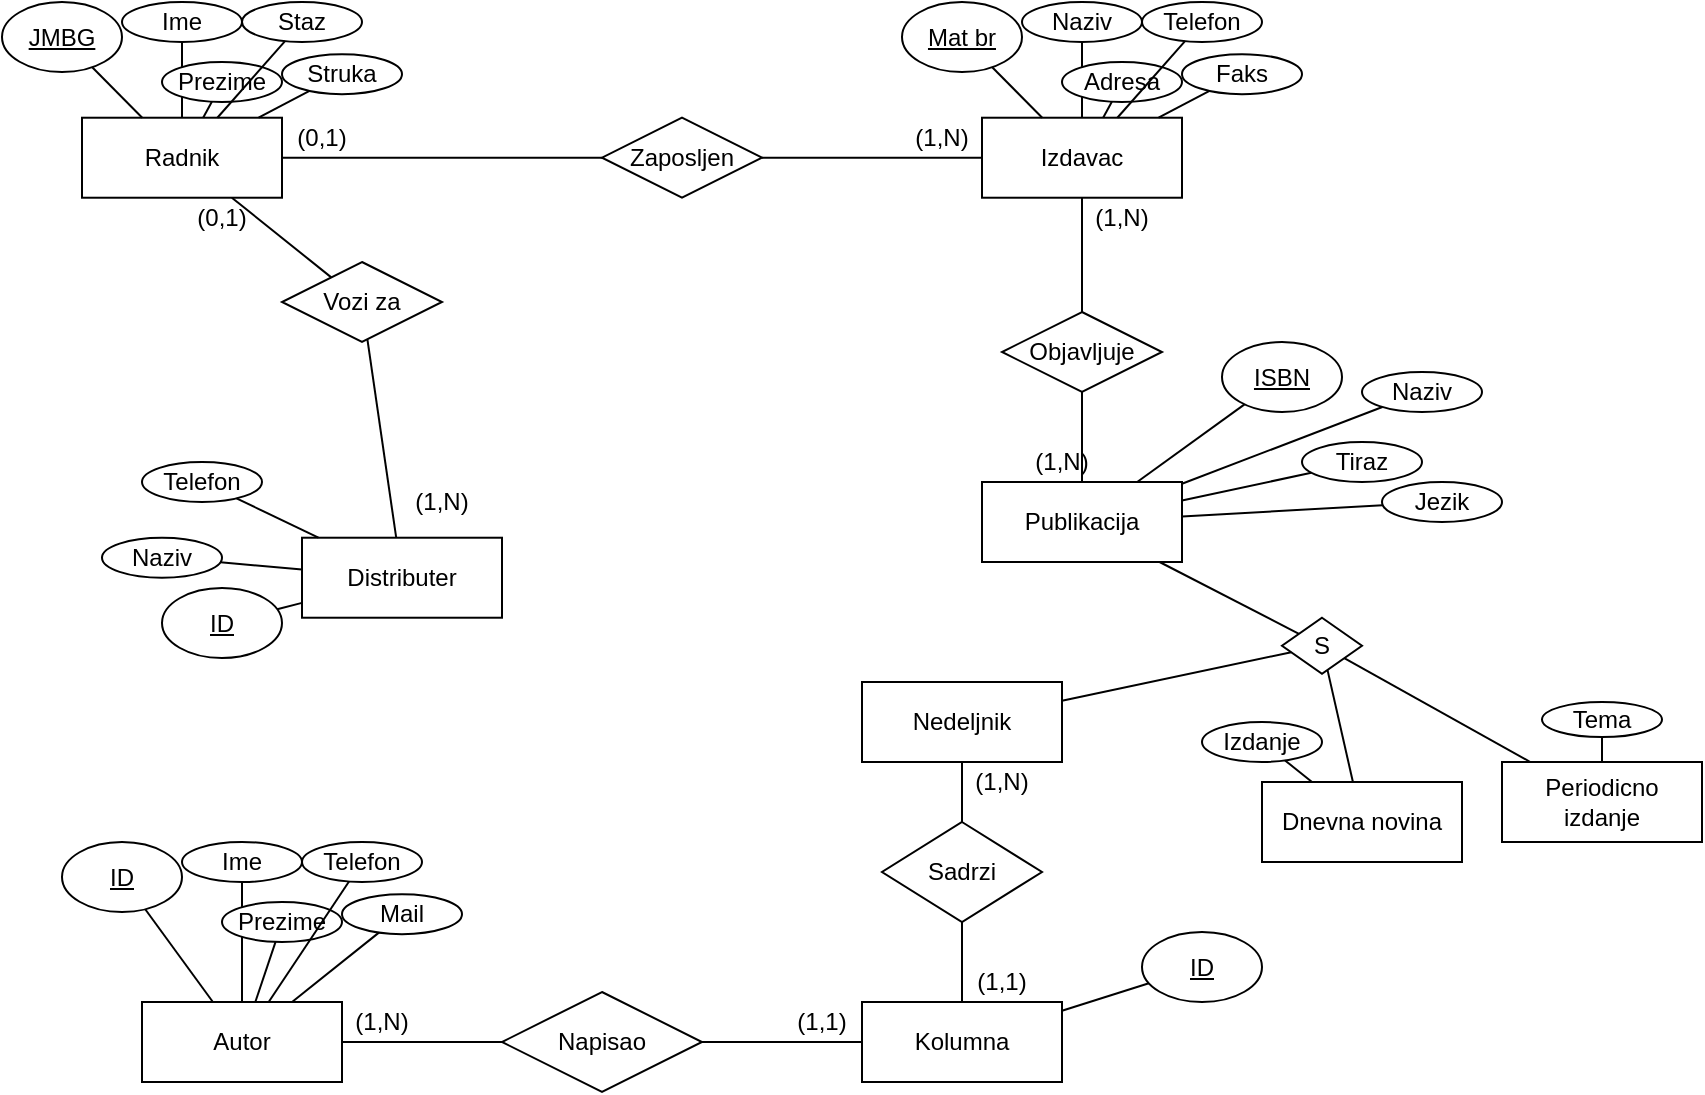 <mxfile version="14.9.6" type="device"><diagram id="qLZ4o5DSCHNd_SbKw-yM" name="Page-1"><mxGraphModel dx="1069" dy="2217" grid="1" gridSize="10" guides="1" tooltips="1" connect="1" arrows="1" fold="1" page="1" pageScale="1" pageWidth="900" pageHeight="1600" math="0" shadow="0"><root><mxCell id="0"/><mxCell id="1" parent="0"/><mxCell id="eoc7BjxN7FBIqzUyYc_B-33" value="Radnik" style="whiteSpace=wrap;html=1;align=center;" parent="1" vertex="1"><mxGeometry x="40" y="-1542.14" width="100" height="40" as="geometry"/></mxCell><mxCell id="eoc7BjxN7FBIqzUyYc_B-36" value="Ime" style="ellipse;whiteSpace=wrap;html=1;align=center;" parent="1" vertex="1"><mxGeometry x="60" y="-1600" width="60" height="20" as="geometry"/></mxCell><mxCell id="eoc7BjxN7FBIqzUyYc_B-37" value="" style="endArrow=none;html=1;rounded=0;" parent="1" source="eoc7BjxN7FBIqzUyYc_B-36" target="eoc7BjxN7FBIqzUyYc_B-33" edge="1"><mxGeometry relative="1" as="geometry"><mxPoint x="250" y="-1570" as="sourcePoint"/><mxPoint x="120.0" y="-1500" as="targetPoint"/></mxGeometry></mxCell><mxCell id="eoc7BjxN7FBIqzUyYc_B-44" value="" style="endArrow=none;html=1;rounded=0;" parent="1" source="eoc7BjxN7FBIqzUyYc_B-45" target="eoc7BjxN7FBIqzUyYc_B-33" edge="1"><mxGeometry relative="1" as="geometry"><mxPoint x="-5.712" y="-1561.207" as="sourcePoint"/><mxPoint x="20.0" y="-1490" as="targetPoint"/></mxGeometry></mxCell><mxCell id="eoc7BjxN7FBIqzUyYc_B-45" value="JMBG" style="ellipse;whiteSpace=wrap;html=1;align=center;fontStyle=4;" parent="1" vertex="1"><mxGeometry y="-1600" width="60" height="35" as="geometry"/></mxCell><mxCell id="kMlMsmgEVaNLuAxgL0SV-3" value="" style="endArrow=none;html=1;rounded=0;" parent="1" source="eoc7BjxN7FBIqzUyYc_B-33" target="ChYnK96j2KW71w2epP9x-31" edge="1"><mxGeometry relative="1" as="geometry"><mxPoint x="110" y="-1460" as="sourcePoint"/><mxPoint x="611.849" y="-1575.291" as="targetPoint"/></mxGeometry></mxCell><mxCell id="v1UpRoODye4BNZnUM3uu-35" value="(0,1)" style="text;html=1;strokeColor=none;fillColor=none;align=center;verticalAlign=middle;whiteSpace=wrap;rounded=0;" parent="1" vertex="1"><mxGeometry x="140" y="-1542.14" width="40" height="20" as="geometry"/></mxCell><mxCell id="ChYnK96j2KW71w2epP9x-1" value="Prezime" style="ellipse;whiteSpace=wrap;html=1;align=center;" vertex="1" parent="1"><mxGeometry x="80" y="-1570" width="60" height="20" as="geometry"/></mxCell><mxCell id="ChYnK96j2KW71w2epP9x-2" value="" style="endArrow=none;html=1;rounded=0;" edge="1" parent="1" source="ChYnK96j2KW71w2epP9x-1" target="eoc7BjxN7FBIqzUyYc_B-33"><mxGeometry relative="1" as="geometry"><mxPoint x="260" y="-1560" as="sourcePoint"/><mxPoint x="100" y="-1532.14" as="targetPoint"/></mxGeometry></mxCell><mxCell id="ChYnK96j2KW71w2epP9x-3" value="Staz" style="ellipse;whiteSpace=wrap;html=1;align=center;" vertex="1" parent="1"><mxGeometry x="120" y="-1600" width="60" height="20" as="geometry"/></mxCell><mxCell id="ChYnK96j2KW71w2epP9x-4" value="" style="endArrow=none;html=1;rounded=0;" edge="1" parent="1" source="ChYnK96j2KW71w2epP9x-3" target="eoc7BjxN7FBIqzUyYc_B-33"><mxGeometry relative="1" as="geometry"><mxPoint x="330" y="-1570" as="sourcePoint"/><mxPoint x="170.565" y="-1552.14" as="targetPoint"/></mxGeometry></mxCell><mxCell id="ChYnK96j2KW71w2epP9x-5" value="Struka" style="ellipse;whiteSpace=wrap;html=1;align=center;" vertex="1" parent="1"><mxGeometry x="140" y="-1573.93" width="60" height="20" as="geometry"/></mxCell><mxCell id="ChYnK96j2KW71w2epP9x-6" value="" style="endArrow=none;html=1;rounded=0;" edge="1" parent="1" source="ChYnK96j2KW71w2epP9x-5" target="eoc7BjxN7FBIqzUyYc_B-33"><mxGeometry relative="1" as="geometry"><mxPoint x="320" y="-1563.93" as="sourcePoint"/><mxPoint x="160.565" y="-1546.07" as="targetPoint"/></mxGeometry></mxCell><mxCell id="ChYnK96j2KW71w2epP9x-7" value="Izdavac" style="whiteSpace=wrap;html=1;align=center;" vertex="1" parent="1"><mxGeometry x="490" y="-1542.14" width="100" height="40" as="geometry"/></mxCell><mxCell id="ChYnK96j2KW71w2epP9x-8" value="Naziv" style="ellipse;whiteSpace=wrap;html=1;align=center;" vertex="1" parent="1"><mxGeometry x="510" y="-1600" width="60" height="20" as="geometry"/></mxCell><mxCell id="ChYnK96j2KW71w2epP9x-9" value="" style="endArrow=none;html=1;rounded=0;" edge="1" parent="1" source="ChYnK96j2KW71w2epP9x-8" target="ChYnK96j2KW71w2epP9x-7"><mxGeometry relative="1" as="geometry"><mxPoint x="700" y="-1570" as="sourcePoint"/><mxPoint x="570.0" y="-1500" as="targetPoint"/></mxGeometry></mxCell><mxCell id="ChYnK96j2KW71w2epP9x-10" value="" style="endArrow=none;html=1;rounded=0;" edge="1" parent="1" source="ChYnK96j2KW71w2epP9x-11" target="ChYnK96j2KW71w2epP9x-7"><mxGeometry relative="1" as="geometry"><mxPoint x="444.288" y="-1561.207" as="sourcePoint"/><mxPoint x="470.0" y="-1490" as="targetPoint"/></mxGeometry></mxCell><mxCell id="ChYnK96j2KW71w2epP9x-11" value="Mat br" style="ellipse;whiteSpace=wrap;html=1;align=center;fontStyle=4;" vertex="1" parent="1"><mxGeometry x="450" y="-1600" width="60" height="35" as="geometry"/></mxCell><mxCell id="ChYnK96j2KW71w2epP9x-12" value="(1,N)" style="text;html=1;strokeColor=none;fillColor=none;align=center;verticalAlign=middle;whiteSpace=wrap;rounded=0;" vertex="1" parent="1"><mxGeometry x="450" y="-1542.14" width="40" height="20" as="geometry"/></mxCell><mxCell id="ChYnK96j2KW71w2epP9x-13" value="Adresa" style="ellipse;whiteSpace=wrap;html=1;align=center;" vertex="1" parent="1"><mxGeometry x="530" y="-1570" width="60" height="20" as="geometry"/></mxCell><mxCell id="ChYnK96j2KW71w2epP9x-14" value="" style="endArrow=none;html=1;rounded=0;" edge="1" parent="1" source="ChYnK96j2KW71w2epP9x-13" target="ChYnK96j2KW71w2epP9x-7"><mxGeometry relative="1" as="geometry"><mxPoint x="710" y="-1560" as="sourcePoint"/><mxPoint x="550" y="-1532.14" as="targetPoint"/></mxGeometry></mxCell><mxCell id="ChYnK96j2KW71w2epP9x-15" value="Telefon" style="ellipse;whiteSpace=wrap;html=1;align=center;" vertex="1" parent="1"><mxGeometry x="570" y="-1600" width="60" height="20" as="geometry"/></mxCell><mxCell id="ChYnK96j2KW71w2epP9x-16" value="" style="endArrow=none;html=1;rounded=0;" edge="1" parent="1" source="ChYnK96j2KW71w2epP9x-15" target="ChYnK96j2KW71w2epP9x-7"><mxGeometry relative="1" as="geometry"><mxPoint x="780" y="-1570" as="sourcePoint"/><mxPoint x="620.565" y="-1552.14" as="targetPoint"/></mxGeometry></mxCell><mxCell id="ChYnK96j2KW71w2epP9x-17" value="Faks" style="ellipse;whiteSpace=wrap;html=1;align=center;" vertex="1" parent="1"><mxGeometry x="590" y="-1573.93" width="60" height="20" as="geometry"/></mxCell><mxCell id="ChYnK96j2KW71w2epP9x-18" value="" style="endArrow=none;html=1;rounded=0;" edge="1" parent="1" source="ChYnK96j2KW71w2epP9x-17" target="ChYnK96j2KW71w2epP9x-7"><mxGeometry relative="1" as="geometry"><mxPoint x="770" y="-1563.93" as="sourcePoint"/><mxPoint x="610.565" y="-1546.07" as="targetPoint"/></mxGeometry></mxCell><mxCell id="ChYnK96j2KW71w2epP9x-19" value="Distributer" style="whiteSpace=wrap;html=1;align=center;" vertex="1" parent="1"><mxGeometry x="150" y="-1332.14" width="100" height="40" as="geometry"/></mxCell><mxCell id="ChYnK96j2KW71w2epP9x-20" value="Naziv" style="ellipse;whiteSpace=wrap;html=1;align=center;" vertex="1" parent="1"><mxGeometry x="50" y="-1332.14" width="60" height="20" as="geometry"/></mxCell><mxCell id="ChYnK96j2KW71w2epP9x-21" value="" style="endArrow=none;html=1;rounded=0;" edge="1" parent="1" source="ChYnK96j2KW71w2epP9x-20" target="ChYnK96j2KW71w2epP9x-19"><mxGeometry relative="1" as="geometry"><mxPoint x="360" y="-1360" as="sourcePoint"/><mxPoint x="230.0" y="-1290" as="targetPoint"/></mxGeometry></mxCell><mxCell id="ChYnK96j2KW71w2epP9x-22" value="" style="endArrow=none;html=1;rounded=0;" edge="1" parent="1" source="ChYnK96j2KW71w2epP9x-23" target="ChYnK96j2KW71w2epP9x-19"><mxGeometry relative="1" as="geometry"><mxPoint x="104.288" y="-1351.207" as="sourcePoint"/><mxPoint x="130.0" y="-1280" as="targetPoint"/></mxGeometry></mxCell><mxCell id="ChYnK96j2KW71w2epP9x-23" value="ID" style="ellipse;whiteSpace=wrap;html=1;align=center;fontStyle=4;" vertex="1" parent="1"><mxGeometry x="80" y="-1307" width="60" height="35" as="geometry"/></mxCell><mxCell id="ChYnK96j2KW71w2epP9x-25" value="Telefon" style="ellipse;whiteSpace=wrap;html=1;align=center;" vertex="1" parent="1"><mxGeometry x="70" y="-1370" width="60" height="20" as="geometry"/></mxCell><mxCell id="ChYnK96j2KW71w2epP9x-26" value="" style="endArrow=none;html=1;rounded=0;" edge="1" parent="1" source="ChYnK96j2KW71w2epP9x-25" target="ChYnK96j2KW71w2epP9x-19"><mxGeometry relative="1" as="geometry"><mxPoint x="370" y="-1350" as="sourcePoint"/><mxPoint x="210" y="-1322.14" as="targetPoint"/></mxGeometry></mxCell><mxCell id="ChYnK96j2KW71w2epP9x-31" value="Zaposljen" style="shape=rhombus;perimeter=rhombusPerimeter;whiteSpace=wrap;html=1;align=center;" vertex="1" parent="1"><mxGeometry x="300" y="-1542.14" width="80" height="40" as="geometry"/></mxCell><mxCell id="ChYnK96j2KW71w2epP9x-32" value="" style="endArrow=none;html=1;rounded=0;" edge="1" parent="1" source="ChYnK96j2KW71w2epP9x-31" target="ChYnK96j2KW71w2epP9x-7"><mxGeometry relative="1" as="geometry"><mxPoint x="280" y="-1390" as="sourcePoint"/><mxPoint x="440" y="-1390" as="targetPoint"/></mxGeometry></mxCell><mxCell id="ChYnK96j2KW71w2epP9x-33" value="Vozi za" style="shape=rhombus;perimeter=rhombusPerimeter;whiteSpace=wrap;html=1;align=center;" vertex="1" parent="1"><mxGeometry x="140" y="-1470" width="80" height="40" as="geometry"/></mxCell><mxCell id="ChYnK96j2KW71w2epP9x-35" value="" style="endArrow=none;html=1;rounded=0;" edge="1" parent="1" source="eoc7BjxN7FBIqzUyYc_B-33" target="ChYnK96j2KW71w2epP9x-33"><mxGeometry relative="1" as="geometry"><mxPoint x="90" y="-1482.14" as="sourcePoint"/><mxPoint x="250" y="-1482.14" as="targetPoint"/></mxGeometry></mxCell><mxCell id="ChYnK96j2KW71w2epP9x-36" value="(0,1)" style="text;html=1;strokeColor=none;fillColor=none;align=center;verticalAlign=middle;whiteSpace=wrap;rounded=0;" vertex="1" parent="1"><mxGeometry x="90" y="-1502.14" width="40" height="20" as="geometry"/></mxCell><mxCell id="ChYnK96j2KW71w2epP9x-37" value="" style="endArrow=none;html=1;rounded=0;" edge="1" parent="1" source="ChYnK96j2KW71w2epP9x-33" target="ChYnK96j2KW71w2epP9x-19"><mxGeometry relative="1" as="geometry"><mxPoint x="150" y="-1512.14" as="sourcePoint"/><mxPoint x="310" y="-1512.14" as="targetPoint"/></mxGeometry></mxCell><mxCell id="ChYnK96j2KW71w2epP9x-38" value="(1,N)" style="text;html=1;strokeColor=none;fillColor=none;align=center;verticalAlign=middle;whiteSpace=wrap;rounded=0;" vertex="1" parent="1"><mxGeometry x="200" y="-1360" width="40" height="20" as="geometry"/></mxCell><mxCell id="ChYnK96j2KW71w2epP9x-39" value="Publikacija" style="whiteSpace=wrap;html=1;align=center;" vertex="1" parent="1"><mxGeometry x="490" y="-1360" width="100" height="40" as="geometry"/></mxCell><mxCell id="ChYnK96j2KW71w2epP9x-40" value="Naziv" style="ellipse;whiteSpace=wrap;html=1;align=center;" vertex="1" parent="1"><mxGeometry x="680" y="-1415.0" width="60" height="20" as="geometry"/></mxCell><mxCell id="ChYnK96j2KW71w2epP9x-41" value="" style="endArrow=none;html=1;rounded=0;" edge="1" parent="1" source="ChYnK96j2KW71w2epP9x-40" target="ChYnK96j2KW71w2epP9x-39"><mxGeometry relative="1" as="geometry"><mxPoint x="720" y="-1407.86" as="sourcePoint"/><mxPoint x="590.0" y="-1337.86" as="targetPoint"/></mxGeometry></mxCell><mxCell id="ChYnK96j2KW71w2epP9x-42" value="" style="endArrow=none;html=1;rounded=0;" edge="1" parent="1" source="ChYnK96j2KW71w2epP9x-43" target="ChYnK96j2KW71w2epP9x-39"><mxGeometry relative="1" as="geometry"><mxPoint x="464.288" y="-1399.067" as="sourcePoint"/><mxPoint x="490.0" y="-1327.86" as="targetPoint"/></mxGeometry></mxCell><mxCell id="ChYnK96j2KW71w2epP9x-43" value="ISBN" style="ellipse;whiteSpace=wrap;html=1;align=center;fontStyle=4;" vertex="1" parent="1"><mxGeometry x="610" y="-1430.0" width="60" height="35" as="geometry"/></mxCell><mxCell id="ChYnK96j2KW71w2epP9x-47" value="Tiraz" style="ellipse;whiteSpace=wrap;html=1;align=center;" vertex="1" parent="1"><mxGeometry x="650" y="-1380.0" width="60" height="20" as="geometry"/></mxCell><mxCell id="ChYnK96j2KW71w2epP9x-48" value="" style="endArrow=none;html=1;rounded=0;" edge="1" parent="1" source="ChYnK96j2KW71w2epP9x-47" target="ChYnK96j2KW71w2epP9x-39"><mxGeometry relative="1" as="geometry"><mxPoint x="800" y="-1407.86" as="sourcePoint"/><mxPoint x="640.565" y="-1390" as="targetPoint"/></mxGeometry></mxCell><mxCell id="ChYnK96j2KW71w2epP9x-49" value="Jezik" style="ellipse;whiteSpace=wrap;html=1;align=center;" vertex="1" parent="1"><mxGeometry x="690" y="-1360" width="60" height="20" as="geometry"/></mxCell><mxCell id="ChYnK96j2KW71w2epP9x-50" value="" style="endArrow=none;html=1;rounded=0;" edge="1" parent="1" source="ChYnK96j2KW71w2epP9x-49" target="ChYnK96j2KW71w2epP9x-39"><mxGeometry relative="1" as="geometry"><mxPoint x="790" y="-1401.79" as="sourcePoint"/><mxPoint x="630.565" y="-1383.93" as="targetPoint"/></mxGeometry></mxCell><mxCell id="ChYnK96j2KW71w2epP9x-51" value="Objavljuje" style="shape=rhombus;perimeter=rhombusPerimeter;whiteSpace=wrap;html=1;align=center;" vertex="1" parent="1"><mxGeometry x="500" y="-1445" width="80" height="40" as="geometry"/></mxCell><mxCell id="ChYnK96j2KW71w2epP9x-52" value="" style="endArrow=none;html=1;rounded=0;" edge="1" parent="1" source="ChYnK96j2KW71w2epP9x-7" target="ChYnK96j2KW71w2epP9x-51"><mxGeometry relative="1" as="geometry"><mxPoint x="340" y="-1380" as="sourcePoint"/><mxPoint x="500" y="-1380" as="targetPoint"/></mxGeometry></mxCell><mxCell id="ChYnK96j2KW71w2epP9x-53" value="" style="endArrow=none;html=1;rounded=0;" edge="1" parent="1" source="ChYnK96j2KW71w2epP9x-39" target="ChYnK96j2KW71w2epP9x-51"><mxGeometry relative="1" as="geometry"><mxPoint x="320" y="-1390" as="sourcePoint"/><mxPoint x="480" y="-1390" as="targetPoint"/></mxGeometry></mxCell><mxCell id="ChYnK96j2KW71w2epP9x-54" value="(1,N)" style="text;html=1;strokeColor=none;fillColor=none;align=center;verticalAlign=middle;whiteSpace=wrap;rounded=0;" vertex="1" parent="1"><mxGeometry x="540" y="-1502.14" width="40" height="20" as="geometry"/></mxCell><mxCell id="ChYnK96j2KW71w2epP9x-55" value="(1,N)" style="text;html=1;strokeColor=none;fillColor=none;align=center;verticalAlign=middle;whiteSpace=wrap;rounded=0;" vertex="1" parent="1"><mxGeometry x="510" y="-1380" width="40" height="20" as="geometry"/></mxCell><mxCell id="ChYnK96j2KW71w2epP9x-57" value="S" style="shape=rhombus;perimeter=rhombusPerimeter;whiteSpace=wrap;html=1;align=center;" vertex="1" parent="1"><mxGeometry x="640" y="-1292.14" width="40" height="28" as="geometry"/></mxCell><mxCell id="ChYnK96j2KW71w2epP9x-58" value="" style="endArrow=none;html=1;rounded=0;" edge="1" parent="1" source="ChYnK96j2KW71w2epP9x-57" target="ChYnK96j2KW71w2epP9x-39"><mxGeometry relative="1" as="geometry"><mxPoint x="620" y="-1266" as="sourcePoint"/><mxPoint x="610" y="-1260" as="targetPoint"/></mxGeometry></mxCell><mxCell id="ChYnK96j2KW71w2epP9x-59" value="" style="endArrow=none;html=1;rounded=0;" edge="1" parent="1" source="ChYnK96j2KW71w2epP9x-60" target="ChYnK96j2KW71w2epP9x-57"><mxGeometry relative="1" as="geometry"><mxPoint x="550" y="-1220" as="sourcePoint"/><mxPoint x="670" y="-1220" as="targetPoint"/></mxGeometry></mxCell><mxCell id="ChYnK96j2KW71w2epP9x-60" value="Dnevna novina" style="whiteSpace=wrap;html=1;align=center;" vertex="1" parent="1"><mxGeometry x="630" y="-1210" width="100" height="40" as="geometry"/></mxCell><mxCell id="ChYnK96j2KW71w2epP9x-61" value="Izdanje" style="ellipse;whiteSpace=wrap;html=1;align=center;" vertex="1" parent="1"><mxGeometry x="600" y="-1240" width="60" height="20" as="geometry"/></mxCell><mxCell id="ChYnK96j2KW71w2epP9x-62" value="" style="endArrow=none;html=1;rounded=0;" edge="1" parent="1" source="ChYnK96j2KW71w2epP9x-61" target="ChYnK96j2KW71w2epP9x-60"><mxGeometry relative="1" as="geometry"><mxPoint x="820" y="-1325.93" as="sourcePoint"/><mxPoint x="620" y="-1266.918" as="targetPoint"/></mxGeometry></mxCell><mxCell id="ChYnK96j2KW71w2epP9x-63" value="" style="endArrow=none;html=1;rounded=0;" edge="1" parent="1" source="ChYnK96j2KW71w2epP9x-64" target="ChYnK96j2KW71w2epP9x-57"><mxGeometry relative="1" as="geometry"><mxPoint x="680" y="-1192.44" as="sourcePoint"/><mxPoint x="657.924" y="-1264.139" as="targetPoint"/></mxGeometry></mxCell><mxCell id="ChYnK96j2KW71w2epP9x-64" value="Periodicno izdanje" style="whiteSpace=wrap;html=1;align=center;" vertex="1" parent="1"><mxGeometry x="750" y="-1220" width="100" height="40" as="geometry"/></mxCell><mxCell id="ChYnK96j2KW71w2epP9x-65" value="Tema" style="ellipse;whiteSpace=wrap;html=1;align=center;" vertex="1" parent="1"><mxGeometry x="770" y="-1250" width="60" height="17.56" as="geometry"/></mxCell><mxCell id="ChYnK96j2KW71w2epP9x-66" value="" style="endArrow=none;html=1;rounded=0;" edge="1" parent="1" source="ChYnK96j2KW71w2epP9x-65" target="ChYnK96j2KW71w2epP9x-64"><mxGeometry relative="1" as="geometry"><mxPoint x="950" y="-1298.37" as="sourcePoint"/><mxPoint x="750" y="-1239.358" as="targetPoint"/></mxGeometry></mxCell><mxCell id="ChYnK96j2KW71w2epP9x-67" value="" style="endArrow=none;html=1;rounded=0;" edge="1" parent="1" source="ChYnK96j2KW71w2epP9x-68" target="ChYnK96j2KW71w2epP9x-57"><mxGeometry relative="1" as="geometry"><mxPoint x="790" y="-1244.92" as="sourcePoint"/><mxPoint x="774.822" y="-1319.995" as="targetPoint"/></mxGeometry></mxCell><mxCell id="ChYnK96j2KW71w2epP9x-68" value="Nedeljnik" style="whiteSpace=wrap;html=1;align=center;" vertex="1" parent="1"><mxGeometry x="430" y="-1260" width="100" height="40" as="geometry"/></mxCell><mxCell id="ChYnK96j2KW71w2epP9x-72" value="" style="endArrow=none;html=1;rounded=0;" edge="1" parent="1" source="ChYnK96j2KW71w2epP9x-75" target="ChYnK96j2KW71w2epP9x-68"><mxGeometry relative="1" as="geometry"><mxPoint x="480" y="-1180" as="sourcePoint"/><mxPoint x="430" y="-1170" as="targetPoint"/></mxGeometry></mxCell><mxCell id="ChYnK96j2KW71w2epP9x-73" value="(1,N)" style="text;html=1;strokeColor=none;fillColor=none;align=center;verticalAlign=middle;whiteSpace=wrap;rounded=0;" vertex="1" parent="1"><mxGeometry x="480" y="-1220" width="40" height="20" as="geometry"/></mxCell><mxCell id="ChYnK96j2KW71w2epP9x-74" value="Kolumna" style="whiteSpace=wrap;html=1;align=center;" vertex="1" parent="1"><mxGeometry x="430" y="-1100" width="100" height="40" as="geometry"/></mxCell><mxCell id="ChYnK96j2KW71w2epP9x-75" value="Sadrzi" style="shape=rhombus;perimeter=rhombusPerimeter;whiteSpace=wrap;html=1;align=center;" vertex="1" parent="1"><mxGeometry x="440" y="-1190" width="80" height="50" as="geometry"/></mxCell><mxCell id="ChYnK96j2KW71w2epP9x-76" value="" style="endArrow=none;html=1;rounded=0;" edge="1" parent="1" source="ChYnK96j2KW71w2epP9x-74" target="ChYnK96j2KW71w2epP9x-75"><mxGeometry relative="1" as="geometry"><mxPoint x="260" y="-1120" as="sourcePoint"/><mxPoint x="420" y="-1120" as="targetPoint"/></mxGeometry></mxCell><mxCell id="ChYnK96j2KW71w2epP9x-77" value="(1,1)" style="text;html=1;strokeColor=none;fillColor=none;align=center;verticalAlign=middle;whiteSpace=wrap;rounded=0;" vertex="1" parent="1"><mxGeometry x="480" y="-1120" width="40" height="20" as="geometry"/></mxCell><mxCell id="ChYnK96j2KW71w2epP9x-78" value="" style="endArrow=none;html=1;rounded=0;" edge="1" parent="1" source="ChYnK96j2KW71w2epP9x-79" target="ChYnK96j2KW71w2epP9x-74"><mxGeometry relative="1" as="geometry"><mxPoint x="446.698" y="-1129.067" as="sourcePoint"/><mxPoint x="549.996" y="-1090" as="targetPoint"/></mxGeometry></mxCell><mxCell id="ChYnK96j2KW71w2epP9x-79" value="ID" style="ellipse;whiteSpace=wrap;html=1;align=center;fontStyle=4;" vertex="1" parent="1"><mxGeometry x="570" y="-1135.0" width="60" height="35" as="geometry"/></mxCell><mxCell id="ChYnK96j2KW71w2epP9x-85" value="Autor" style="whiteSpace=wrap;html=1;align=center;" vertex="1" parent="1"><mxGeometry x="70" y="-1100" width="100" height="40" as="geometry"/></mxCell><mxCell id="ChYnK96j2KW71w2epP9x-86" value="Ime" style="ellipse;whiteSpace=wrap;html=1;align=center;" vertex="1" parent="1"><mxGeometry x="90" y="-1180" width="60" height="20" as="geometry"/></mxCell><mxCell id="ChYnK96j2KW71w2epP9x-87" value="" style="endArrow=none;html=1;rounded=0;" edge="1" parent="1" source="ChYnK96j2KW71w2epP9x-86" target="ChYnK96j2KW71w2epP9x-85"><mxGeometry relative="1" as="geometry"><mxPoint x="280" y="-1150" as="sourcePoint"/><mxPoint x="150.0" y="-1080" as="targetPoint"/></mxGeometry></mxCell><mxCell id="ChYnK96j2KW71w2epP9x-88" value="" style="endArrow=none;html=1;rounded=0;" edge="1" parent="1" source="ChYnK96j2KW71w2epP9x-89" target="ChYnK96j2KW71w2epP9x-85"><mxGeometry relative="1" as="geometry"><mxPoint x="24.288" y="-1141.207" as="sourcePoint"/><mxPoint x="50.0" y="-1070" as="targetPoint"/></mxGeometry></mxCell><mxCell id="ChYnK96j2KW71w2epP9x-89" value="ID" style="ellipse;whiteSpace=wrap;html=1;align=center;fontStyle=4;" vertex="1" parent="1"><mxGeometry x="30" y="-1180" width="60" height="35" as="geometry"/></mxCell><mxCell id="ChYnK96j2KW71w2epP9x-91" value="Prezime" style="ellipse;whiteSpace=wrap;html=1;align=center;" vertex="1" parent="1"><mxGeometry x="110" y="-1150" width="60" height="20" as="geometry"/></mxCell><mxCell id="ChYnK96j2KW71w2epP9x-92" value="" style="endArrow=none;html=1;rounded=0;" edge="1" parent="1" source="ChYnK96j2KW71w2epP9x-91" target="ChYnK96j2KW71w2epP9x-85"><mxGeometry relative="1" as="geometry"><mxPoint x="290" y="-1140" as="sourcePoint"/><mxPoint x="130" y="-1112.14" as="targetPoint"/></mxGeometry></mxCell><mxCell id="ChYnK96j2KW71w2epP9x-93" value="Telefon" style="ellipse;whiteSpace=wrap;html=1;align=center;" vertex="1" parent="1"><mxGeometry x="150" y="-1180" width="60" height="20" as="geometry"/></mxCell><mxCell id="ChYnK96j2KW71w2epP9x-94" value="" style="endArrow=none;html=1;rounded=0;" edge="1" parent="1" source="ChYnK96j2KW71w2epP9x-93" target="ChYnK96j2KW71w2epP9x-85"><mxGeometry relative="1" as="geometry"><mxPoint x="360" y="-1150" as="sourcePoint"/><mxPoint x="200.565" y="-1132.14" as="targetPoint"/></mxGeometry></mxCell><mxCell id="ChYnK96j2KW71w2epP9x-95" value="Mail" style="ellipse;whiteSpace=wrap;html=1;align=center;" vertex="1" parent="1"><mxGeometry x="170" y="-1153.93" width="60" height="20" as="geometry"/></mxCell><mxCell id="ChYnK96j2KW71w2epP9x-96" value="" style="endArrow=none;html=1;rounded=0;" edge="1" parent="1" source="ChYnK96j2KW71w2epP9x-95" target="ChYnK96j2KW71w2epP9x-85"><mxGeometry relative="1" as="geometry"><mxPoint x="350" y="-1143.93" as="sourcePoint"/><mxPoint x="190.565" y="-1126.07" as="targetPoint"/></mxGeometry></mxCell><mxCell id="ChYnK96j2KW71w2epP9x-98" value="Napisao" style="shape=rhombus;perimeter=rhombusPerimeter;whiteSpace=wrap;html=1;align=center;" vertex="1" parent="1"><mxGeometry x="250" y="-1105" width="100" height="50" as="geometry"/></mxCell><mxCell id="ChYnK96j2KW71w2epP9x-99" value="" style="endArrow=none;html=1;rounded=0;" edge="1" parent="1" source="ChYnK96j2KW71w2epP9x-85" target="ChYnK96j2KW71w2epP9x-98"><mxGeometry relative="1" as="geometry"><mxPoint x="150" y="-1000" as="sourcePoint"/><mxPoint x="310" y="-1000" as="targetPoint"/></mxGeometry></mxCell><mxCell id="ChYnK96j2KW71w2epP9x-100" value="" style="endArrow=none;html=1;rounded=0;" edge="1" parent="1" source="ChYnK96j2KW71w2epP9x-74" target="ChYnK96j2KW71w2epP9x-98"><mxGeometry relative="1" as="geometry"><mxPoint x="180" y="-1070" as="sourcePoint"/><mxPoint x="260" y="-1070" as="targetPoint"/></mxGeometry></mxCell><mxCell id="ChYnK96j2KW71w2epP9x-101" value="(1,N)" style="text;html=1;strokeColor=none;fillColor=none;align=center;verticalAlign=middle;whiteSpace=wrap;rounded=0;" vertex="1" parent="1"><mxGeometry x="170" y="-1100" width="40" height="20" as="geometry"/></mxCell><mxCell id="ChYnK96j2KW71w2epP9x-102" value="(1,1)" style="text;html=1;strokeColor=none;fillColor=none;align=center;verticalAlign=middle;whiteSpace=wrap;rounded=0;" vertex="1" parent="1"><mxGeometry x="390" y="-1100" width="40" height="20" as="geometry"/></mxCell></root></mxGraphModel></diagram></mxfile>